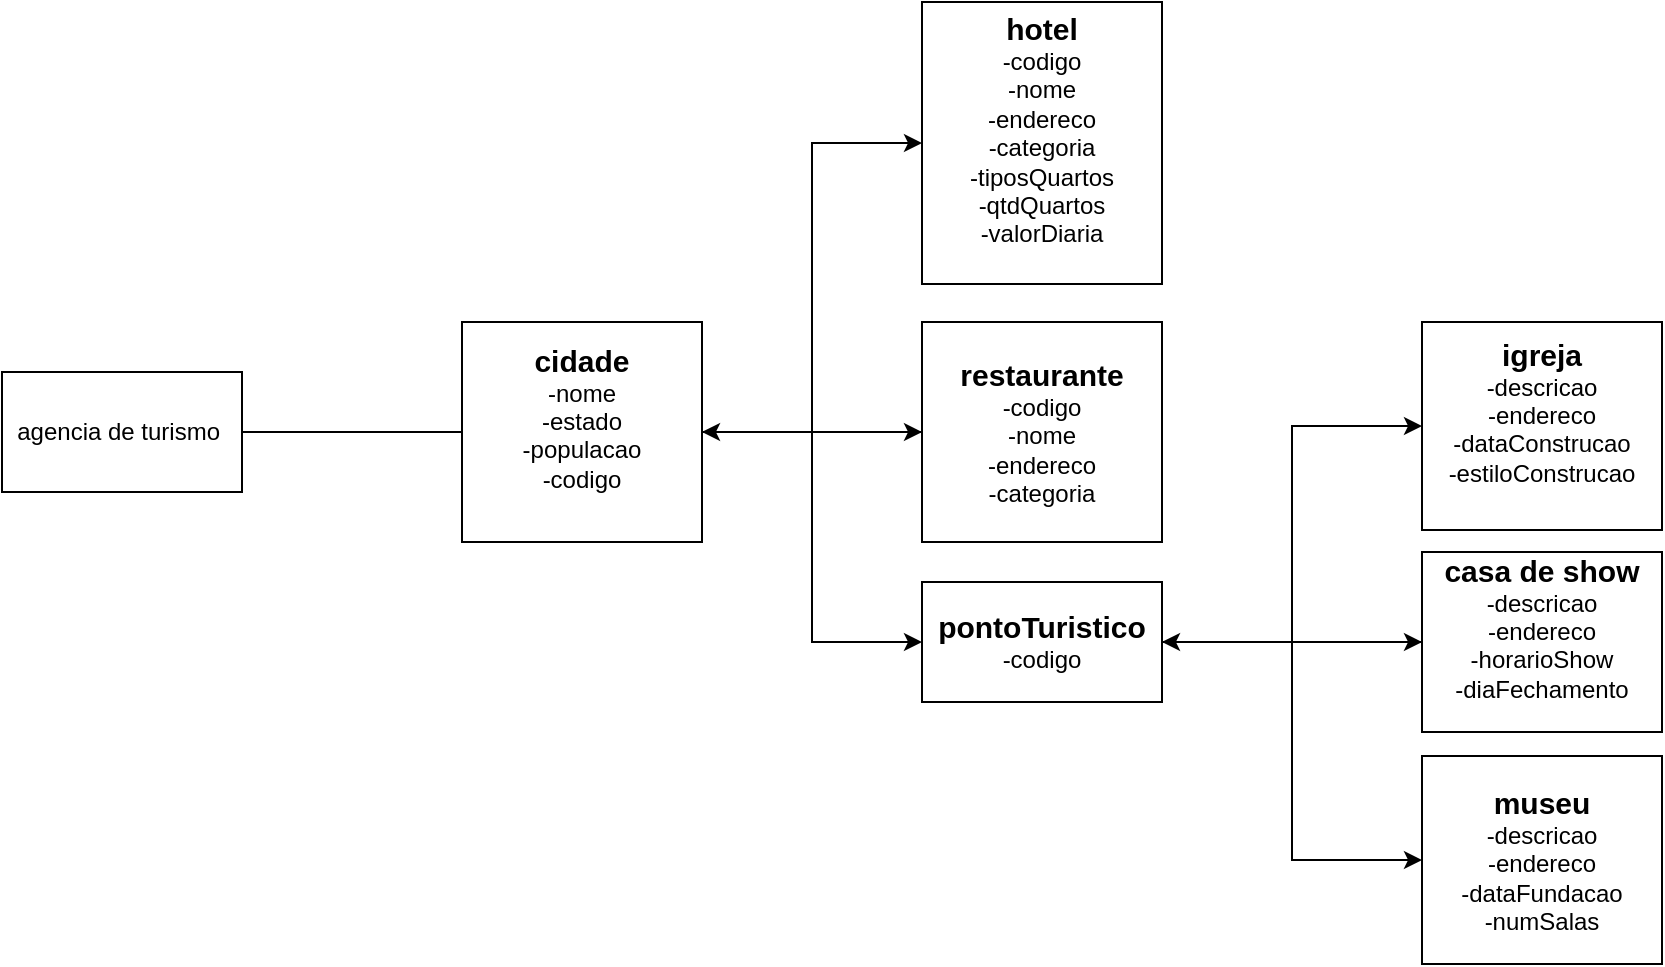 <mxfile version="10.5.1" type="github"><diagram id="49P1RxWusWU3kmvS5_uK" name="Page-1"><mxGraphModel dx="1394" dy="1622" grid="1" gridSize="10" guides="1" tooltips="1" connect="1" arrows="1" fold="1" page="1" pageScale="1" pageWidth="1169" pageHeight="826" math="0" shadow="0"><root><mxCell id="0"/><mxCell id="1" parent="0"/><mxCell id="EZFWcDjJvK3AnMxbYUKO-1" value="agencia de turismo&amp;nbsp;" style="rounded=0;whiteSpace=wrap;html=1;" vertex="1" parent="1"><mxGeometry x="50" y="175" width="120" height="60" as="geometry"/></mxCell><mxCell id="EZFWcDjJvK3AnMxbYUKO-22" style="edgeStyle=orthogonalEdgeStyle;rounded=0;orthogonalLoop=1;jettySize=auto;html=1;exitX=1;exitY=0.5;exitDx=0;exitDy=0;entryX=0;entryY=0.5;entryDx=0;entryDy=0;" edge="1" parent="1" source="EZFWcDjJvK3AnMxbYUKO-2" target="EZFWcDjJvK3AnMxbYUKO-4"><mxGeometry relative="1" as="geometry"/></mxCell><mxCell id="EZFWcDjJvK3AnMxbYUKO-24" style="edgeStyle=orthogonalEdgeStyle;rounded=0;orthogonalLoop=1;jettySize=auto;html=1;exitX=1;exitY=0.5;exitDx=0;exitDy=0;entryX=0;entryY=0.5;entryDx=0;entryDy=0;" edge="1" parent="1" source="EZFWcDjJvK3AnMxbYUKO-2" target="EZFWcDjJvK3AnMxbYUKO-3"><mxGeometry relative="1" as="geometry"/></mxCell><mxCell id="EZFWcDjJvK3AnMxbYUKO-25" style="edgeStyle=orthogonalEdgeStyle;rounded=0;orthogonalLoop=1;jettySize=auto;html=1;exitX=1;exitY=0.5;exitDx=0;exitDy=0;entryX=0;entryY=0.5;entryDx=0;entryDy=0;" edge="1" parent="1" source="EZFWcDjJvK3AnMxbYUKO-2" target="EZFWcDjJvK3AnMxbYUKO-5"><mxGeometry relative="1" as="geometry"/></mxCell><mxCell id="EZFWcDjJvK3AnMxbYUKO-2" value="&lt;b&gt;&lt;font style=&quot;font-size: 15px&quot;&gt;cidade&lt;/font&gt;&lt;/b&gt;&lt;br&gt;-nome&lt;br&gt;-estado&lt;br&gt;-populacao&lt;br&gt;-codigo&lt;br&gt;&lt;br&gt;" style="rounded=0;whiteSpace=wrap;html=1;" vertex="1" parent="1"><mxGeometry x="280" y="150" width="120" height="110" as="geometry"/></mxCell><mxCell id="EZFWcDjJvK3AnMxbYUKO-3" value="&lt;b&gt;&lt;font style=&quot;font-size: 15px&quot;&gt;hotel&lt;/font&gt;&lt;/b&gt;&lt;br&gt;-codigo&lt;br&gt;-nome&lt;br&gt;-endereco&lt;br&gt;-categoria&lt;br&gt;-tiposQuartos&lt;br&gt;-qtdQuartos&lt;br&gt;-valorDiaria&lt;br&gt;&lt;br&gt;" style="rounded=0;whiteSpace=wrap;html=1;" vertex="1" parent="1"><mxGeometry x="510" y="-10" width="120" height="141" as="geometry"/></mxCell><mxCell id="EZFWcDjJvK3AnMxbYUKO-23" style="edgeStyle=orthogonalEdgeStyle;rounded=0;orthogonalLoop=1;jettySize=auto;html=1;entryX=1;entryY=0.5;entryDx=0;entryDy=0;" edge="1" parent="1" source="EZFWcDjJvK3AnMxbYUKO-4" target="EZFWcDjJvK3AnMxbYUKO-2"><mxGeometry relative="1" as="geometry"/></mxCell><mxCell id="EZFWcDjJvK3AnMxbYUKO-4" value="&lt;font&gt;&lt;b&gt;&lt;font style=&quot;font-size: 15px&quot;&gt;restaurante&lt;/font&gt;&lt;/b&gt;&lt;br&gt;&lt;span style=&quot;font-size: 12px&quot;&gt;-codigo&lt;br&gt;-nome&lt;br&gt;&lt;/span&gt;-endereco&lt;br&gt;-categoria&lt;br&gt;&lt;/font&gt;" style="rounded=0;whiteSpace=wrap;html=1;" vertex="1" parent="1"><mxGeometry x="510" y="150" width="120" height="110" as="geometry"/></mxCell><mxCell id="EZFWcDjJvK3AnMxbYUKO-17" style="edgeStyle=orthogonalEdgeStyle;rounded=0;orthogonalLoop=1;jettySize=auto;html=1;exitX=1;exitY=0.5;exitDx=0;exitDy=0;entryX=0;entryY=0.5;entryDx=0;entryDy=0;" edge="1" parent="1" source="EZFWcDjJvK3AnMxbYUKO-5" target="EZFWcDjJvK3AnMxbYUKO-14"><mxGeometry relative="1" as="geometry"/></mxCell><mxCell id="EZFWcDjJvK3AnMxbYUKO-18" style="edgeStyle=orthogonalEdgeStyle;rounded=0;orthogonalLoop=1;jettySize=auto;html=1;exitX=1;exitY=0.5;exitDx=0;exitDy=0;entryX=0;entryY=0.5;entryDx=0;entryDy=0;" edge="1" parent="1" source="EZFWcDjJvK3AnMxbYUKO-5" target="EZFWcDjJvK3AnMxbYUKO-15"><mxGeometry relative="1" as="geometry"/></mxCell><mxCell id="EZFWcDjJvK3AnMxbYUKO-19" style="edgeStyle=orthogonalEdgeStyle;rounded=0;orthogonalLoop=1;jettySize=auto;html=1;exitX=1;exitY=0.5;exitDx=0;exitDy=0;entryX=0;entryY=0.5;entryDx=0;entryDy=0;" edge="1" parent="1" source="EZFWcDjJvK3AnMxbYUKO-5" target="EZFWcDjJvK3AnMxbYUKO-16"><mxGeometry relative="1" as="geometry"/></mxCell><mxCell id="EZFWcDjJvK3AnMxbYUKO-5" value="&lt;b&gt;&lt;font style=&quot;font-size: 15px&quot;&gt;pontoTuristico&lt;/font&gt;&lt;/b&gt;&lt;br&gt;-codigo&lt;br&gt;" style="rounded=0;whiteSpace=wrap;html=1;" vertex="1" parent="1"><mxGeometry x="510" y="280" width="120" height="60" as="geometry"/></mxCell><mxCell id="EZFWcDjJvK3AnMxbYUKO-10" value="" style="endArrow=none;html=1;entryX=0;entryY=0.5;entryDx=0;entryDy=0;exitX=1;exitY=0.5;exitDx=0;exitDy=0;" edge="1" parent="1" source="EZFWcDjJvK3AnMxbYUKO-1" target="EZFWcDjJvK3AnMxbYUKO-2"><mxGeometry width="50" height="50" relative="1" as="geometry"><mxPoint x="200" y="205" as="sourcePoint"/><mxPoint x="250" y="155" as="targetPoint"/></mxGeometry></mxCell><mxCell id="EZFWcDjJvK3AnMxbYUKO-14" value="&lt;b&gt;&lt;font style=&quot;font-size: 15px&quot;&gt;igreja&lt;/font&gt;&lt;/b&gt;&lt;br&gt;-descricao&lt;br&gt;-endereco&lt;br&gt;-dataConstrucao&lt;br&gt;-estiloConstrucao&lt;br&gt;&lt;br&gt;" style="rounded=0;whiteSpace=wrap;html=1;" vertex="1" parent="1"><mxGeometry x="760" y="150" width="120" height="104" as="geometry"/></mxCell><mxCell id="EZFWcDjJvK3AnMxbYUKO-21" style="edgeStyle=orthogonalEdgeStyle;rounded=0;orthogonalLoop=1;jettySize=auto;html=1;" edge="1" parent="1" source="EZFWcDjJvK3AnMxbYUKO-15"><mxGeometry relative="1" as="geometry"><mxPoint x="630" y="310" as="targetPoint"/></mxGeometry></mxCell><mxCell id="EZFWcDjJvK3AnMxbYUKO-15" value="&lt;b&gt;&lt;font style=&quot;font-size: 15px&quot;&gt;casa de show&lt;/font&gt;&lt;/b&gt;&lt;br&gt;-descricao&lt;br&gt;-endereco&lt;br&gt;-horarioShow&lt;br&gt;-diaFechamento&lt;br&gt;&lt;br&gt;" style="rounded=0;whiteSpace=wrap;html=1;" vertex="1" parent="1"><mxGeometry x="760" y="265" width="120" height="90" as="geometry"/></mxCell><mxCell id="EZFWcDjJvK3AnMxbYUKO-16" value="&lt;b&gt;&lt;font style=&quot;font-size: 15px&quot;&gt;museu&lt;/font&gt;&lt;/b&gt;&lt;br&gt;-descricao&lt;br&gt;-endereco&lt;br&gt;-dataFundacao&lt;br&gt;-numSalas&lt;br&gt;" style="rounded=0;whiteSpace=wrap;html=1;" vertex="1" parent="1"><mxGeometry x="760" y="367" width="120" height="104" as="geometry"/></mxCell></root></mxGraphModel></diagram></mxfile>